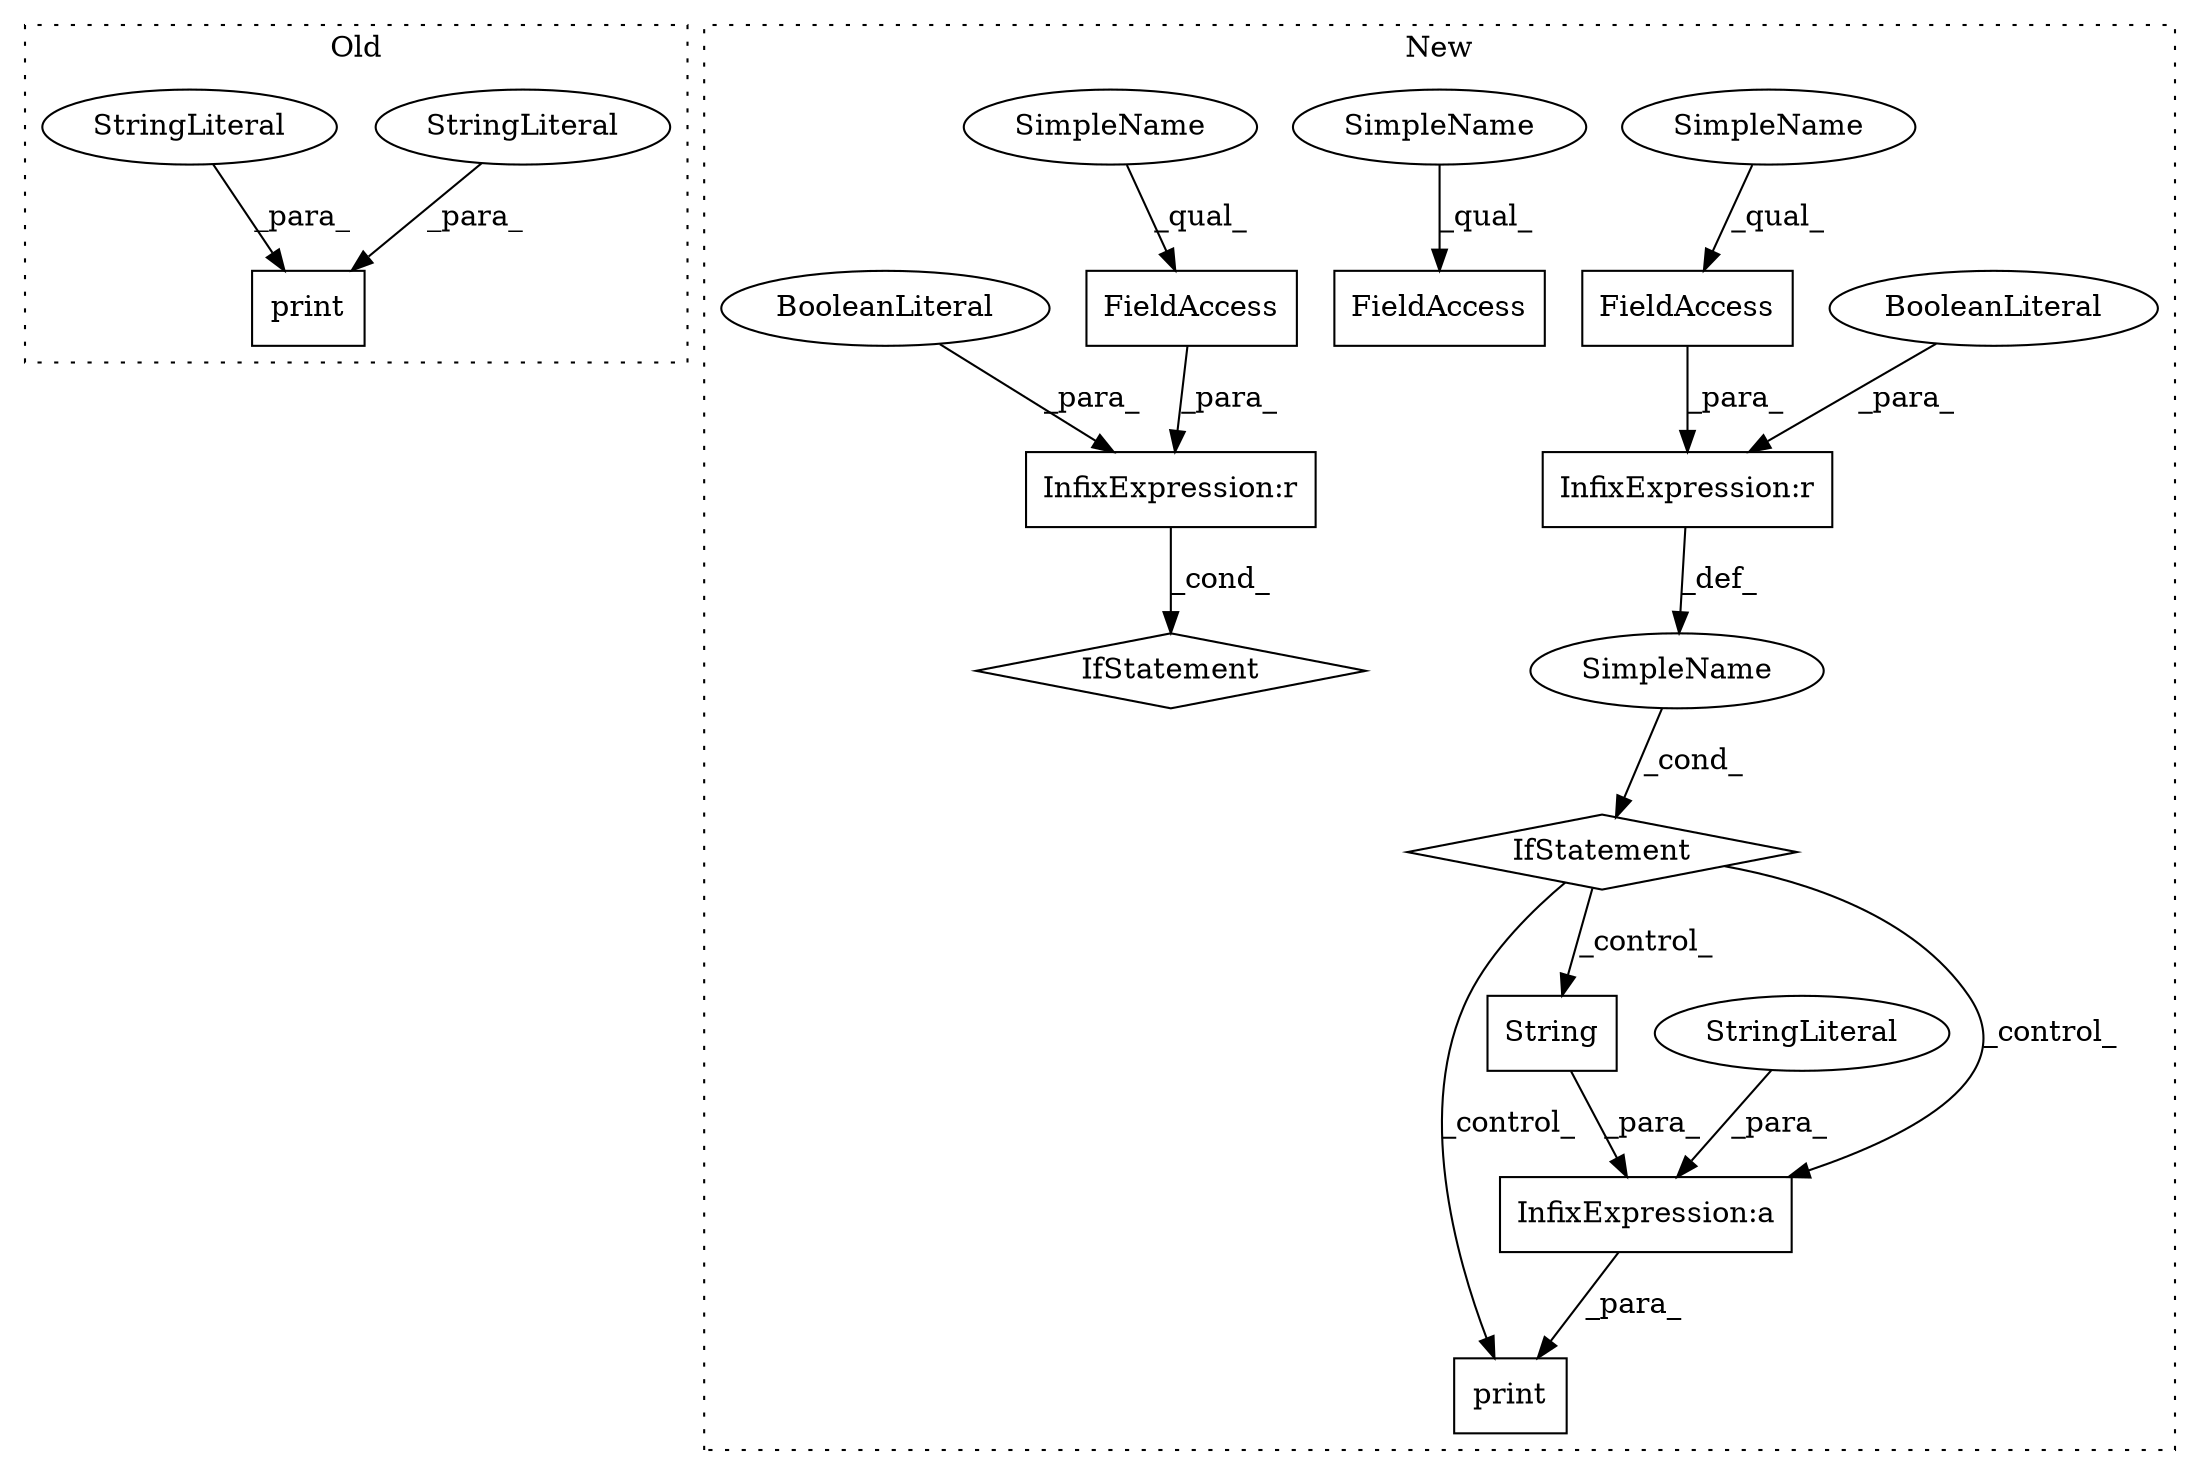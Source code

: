 digraph G {
subgraph cluster0 {
1 [label="print" a="32" s="6689,6728" l="6,1" shape="box"];
3 [label="StringLiteral" a="45" s="6726" l="2" shape="ellipse"];
4 [label="StringLiteral" a="45" s="6695" l="30" shape="ellipse"];
label = "Old";
style="dotted";
}
subgraph cluster1 {
2 [label="print" a="32" s="7518,7598" l="6,1" shape="box"];
5 [label="IfStatement" a="25" s="7484,7508" l="4,2" shape="diamond"];
6 [label="SimpleName" a="42" s="" l="" shape="ellipse"];
7 [label="InfixExpression:r" a="27" s="7500" l="4" shape="box"];
8 [label="FieldAccess" a="22" s="7488" l="12" shape="box"];
9 [label="InfixExpression:a" a="27" s="7552" l="3" shape="box"];
10 [label="BooleanLiteral" a="9" s="7504" l="4" shape="ellipse"];
11 [label="String" a="32" s="7555,7597" l="7,1" shape="box"];
12 [label="StringLiteral" a="45" s="7524" l="28" shape="ellipse"];
13 [label="FieldAccess" a="22" s="7338" l="12" shape="box"];
14 [label="InfixExpression:r" a="27" s="7350" l="4" shape="box"];
15 [label="FieldAccess" a="22" s="7570" l="6" shape="box"];
16 [label="IfStatement" a="25" s="7334,7358" l="4,2" shape="diamond"];
17 [label="BooleanLiteral" a="9" s="7354" l="4" shape="ellipse"];
18 [label="SimpleName" a="42" s="7570" l="4" shape="ellipse"];
19 [label="SimpleName" a="42" s="7488" l="4" shape="ellipse"];
20 [label="SimpleName" a="42" s="7338" l="4" shape="ellipse"];
label = "New";
style="dotted";
}
3 -> 1 [label="_para_"];
4 -> 1 [label="_para_"];
5 -> 2 [label="_control_"];
5 -> 9 [label="_control_"];
5 -> 11 [label="_control_"];
6 -> 5 [label="_cond_"];
7 -> 6 [label="_def_"];
8 -> 7 [label="_para_"];
9 -> 2 [label="_para_"];
10 -> 7 [label="_para_"];
11 -> 9 [label="_para_"];
12 -> 9 [label="_para_"];
13 -> 14 [label="_para_"];
14 -> 16 [label="_cond_"];
17 -> 14 [label="_para_"];
18 -> 15 [label="_qual_"];
19 -> 8 [label="_qual_"];
20 -> 13 [label="_qual_"];
}